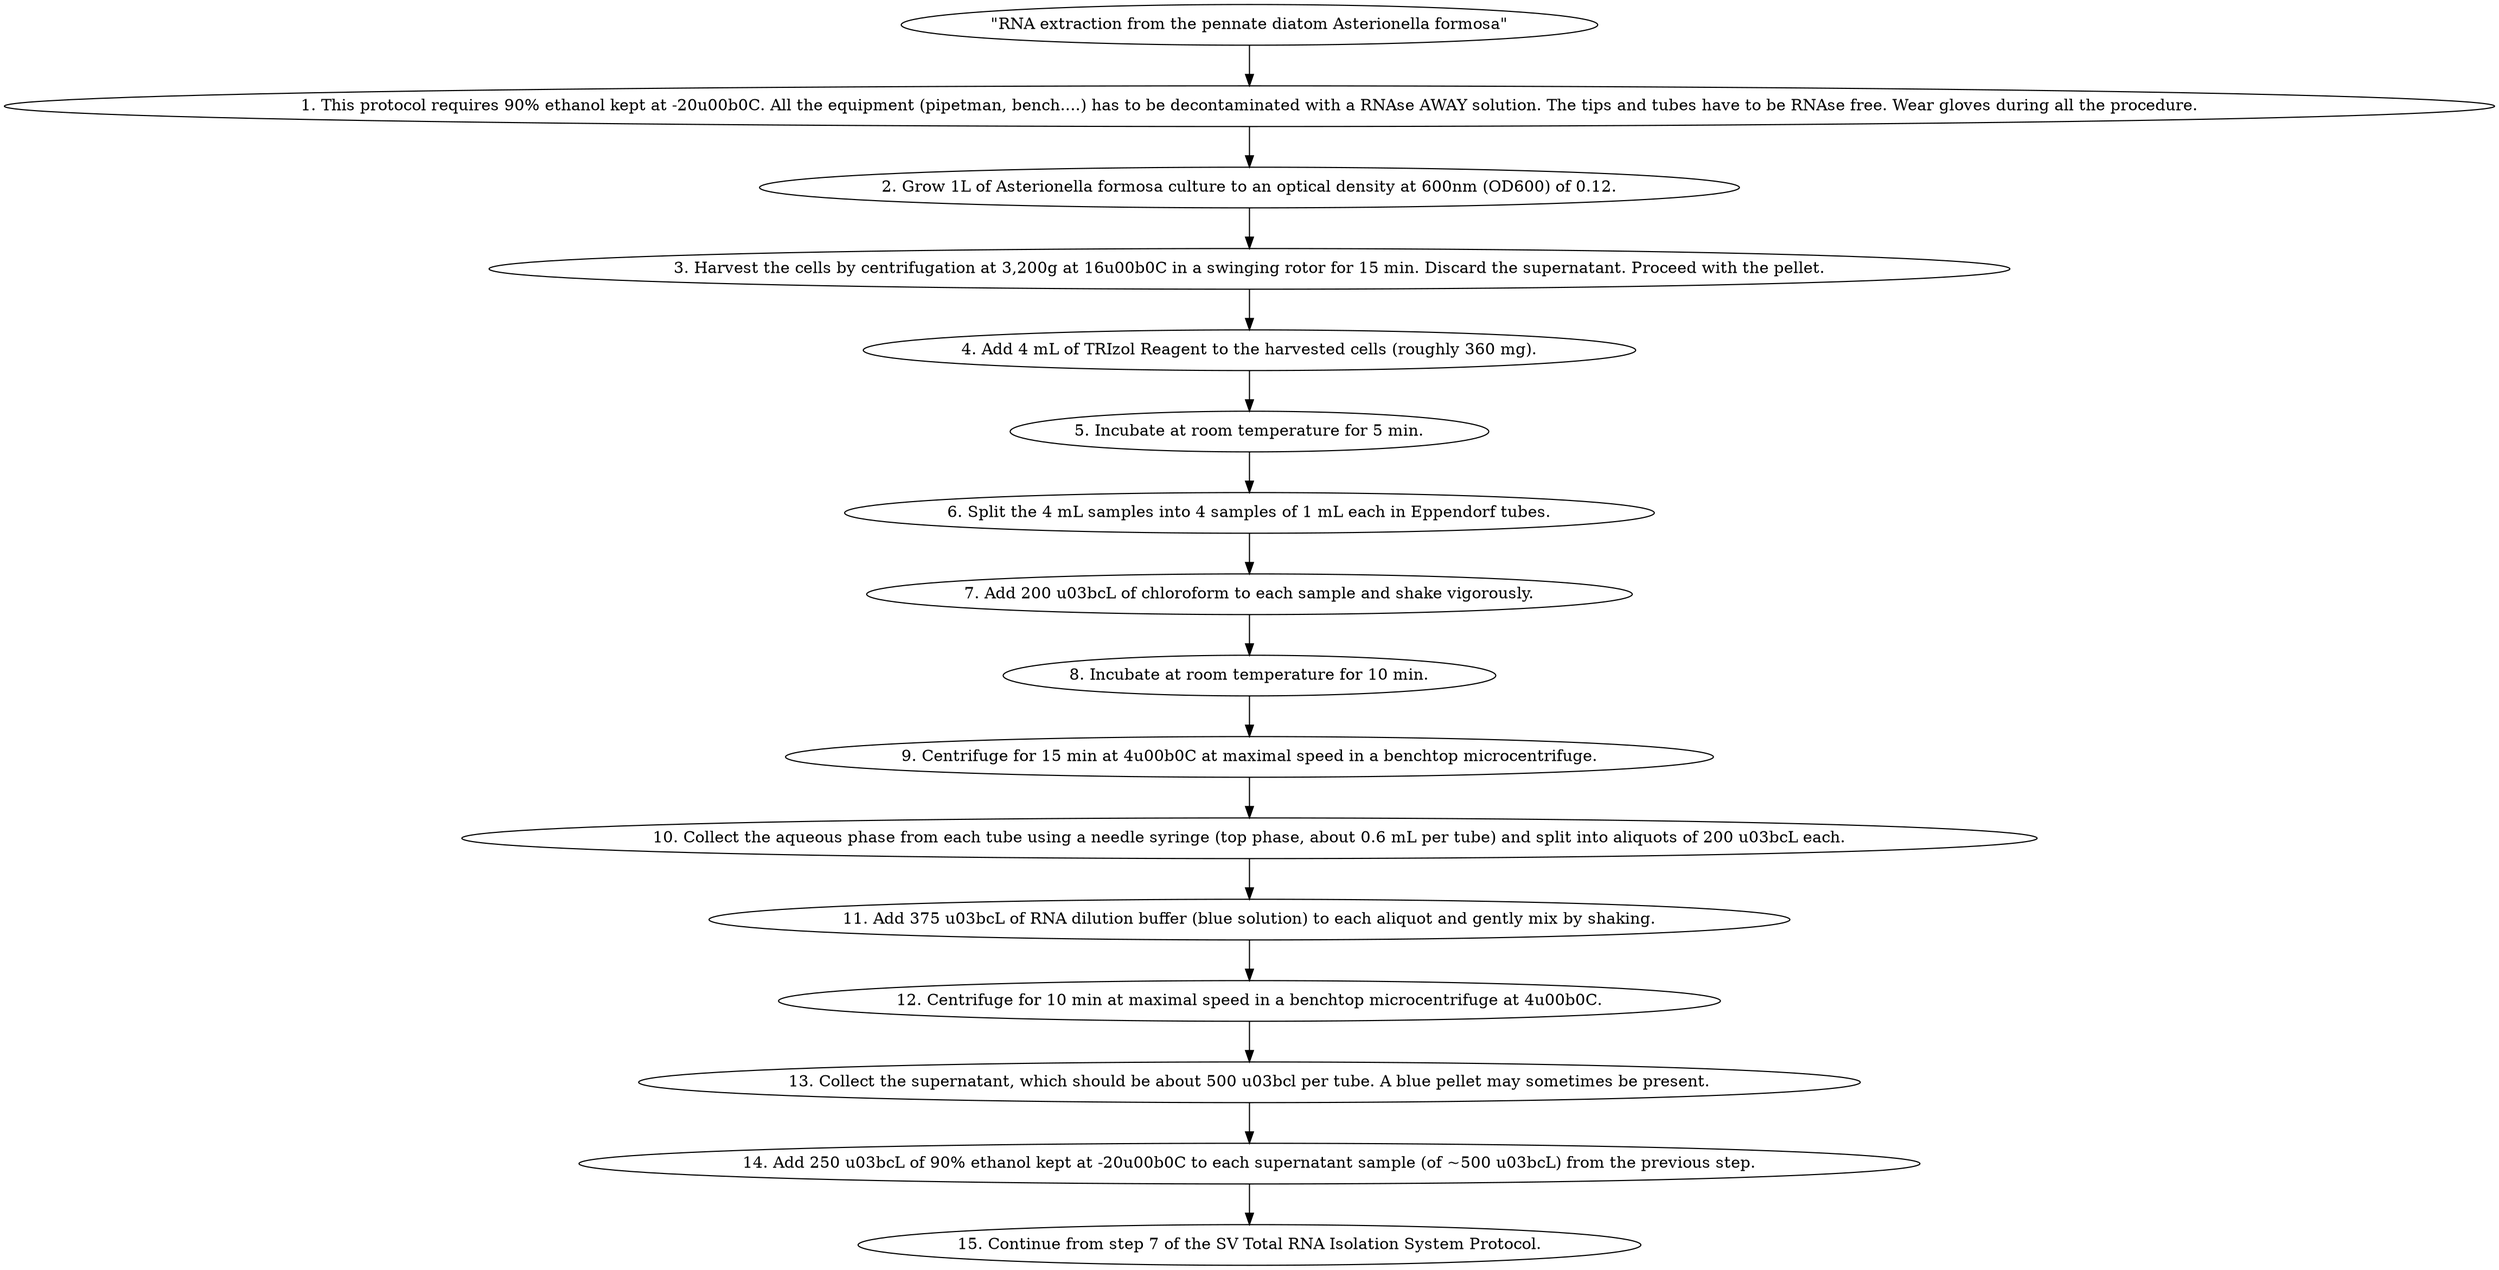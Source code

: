 digraph RNAExtractionProtocol {
    // Define the title
    Title [label="\"RNA extraction from the pennate diatom Asterionella formosa\""];
    
    // Define steps
    Step1 [label="1. This protocol requires 90% ethanol kept at -20\u00b0C. All the equipment (pipetman, bench....) has to be decontaminated with a RNAse AWAY solution. The tips and tubes have to be RNAse free. Wear gloves during all the procedure."];
    Step2 [label="2. Grow 1L of Asterionella formosa culture to an optical density at 600nm (OD600) of 0.12."];
    Step3 [label="3. Harvest the cells by centrifugation at 3,200g at 16\u00b0C in a swinging rotor for 15 min. Discard the supernatant. Proceed with the pellet."];
    Step4 [label="4. Add 4 mL of TRIzol Reagent to the harvested cells (roughly 360 mg)."];
    Step5 [label="5. Incubate at room temperature for 5 min."];
    Step6 [label="6. Split the 4 mL samples into 4 samples of 1 mL each in Eppendorf tubes."];
    Step7 [label="7. Add 200 \u03bcL of chloroform to each sample and shake vigorously."];
    Step8 [label="8. Incubate at room temperature for 10 min."];
    Step9 [label="9. Centrifuge for 15 min at 4\u00b0C at maximal speed in a benchtop microcentrifuge."];
    Step10 [label="10. Collect the aqueous phase from each tube using a needle syringe (top phase, about 0.6 mL per tube) and split into aliquots of 200 \u03bcL each."];
    Step11 [label="11. Add 375 \u03bcL of RNA dilution buffer (blue solution) to each aliquot and gently mix by shaking."];
    Step12 [label="12. Centrifuge for 10 min at maximal speed in a benchtop microcentrifuge at 4\u00b0C."];
    Step13 [label="13. Collect the supernatant, which should be about 500 \u03bcl per tube. A blue pellet may sometimes be present."];
    Step14 [label="14. Add 250 \u03bcL of 90% ethanol kept at -20\u00b0C to each supernatant sample (of ~500 \u03bcL) from the previous step."];
    Step15 [label="15. Continue from step 7 of the SV Total RNA Isolation System Protocol."];
    
    // Define edges (sequence of steps)
    Title -> Step1;
    Step1 -> Step2;
    Step2 -> Step3;
    Step3 -> Step4;
    Step4 -> Step5;
    Step5 -> Step6;
    Step6 -> Step7;
    Step7 -> Step8;
    Step8 -> Step9;
    Step9 -> Step10;
    Step10 -> Step11;
    Step11 -> Step12;
    Step12 -> Step13;
    Step13 -> Step14;
    Step14 -> Step15;
}
